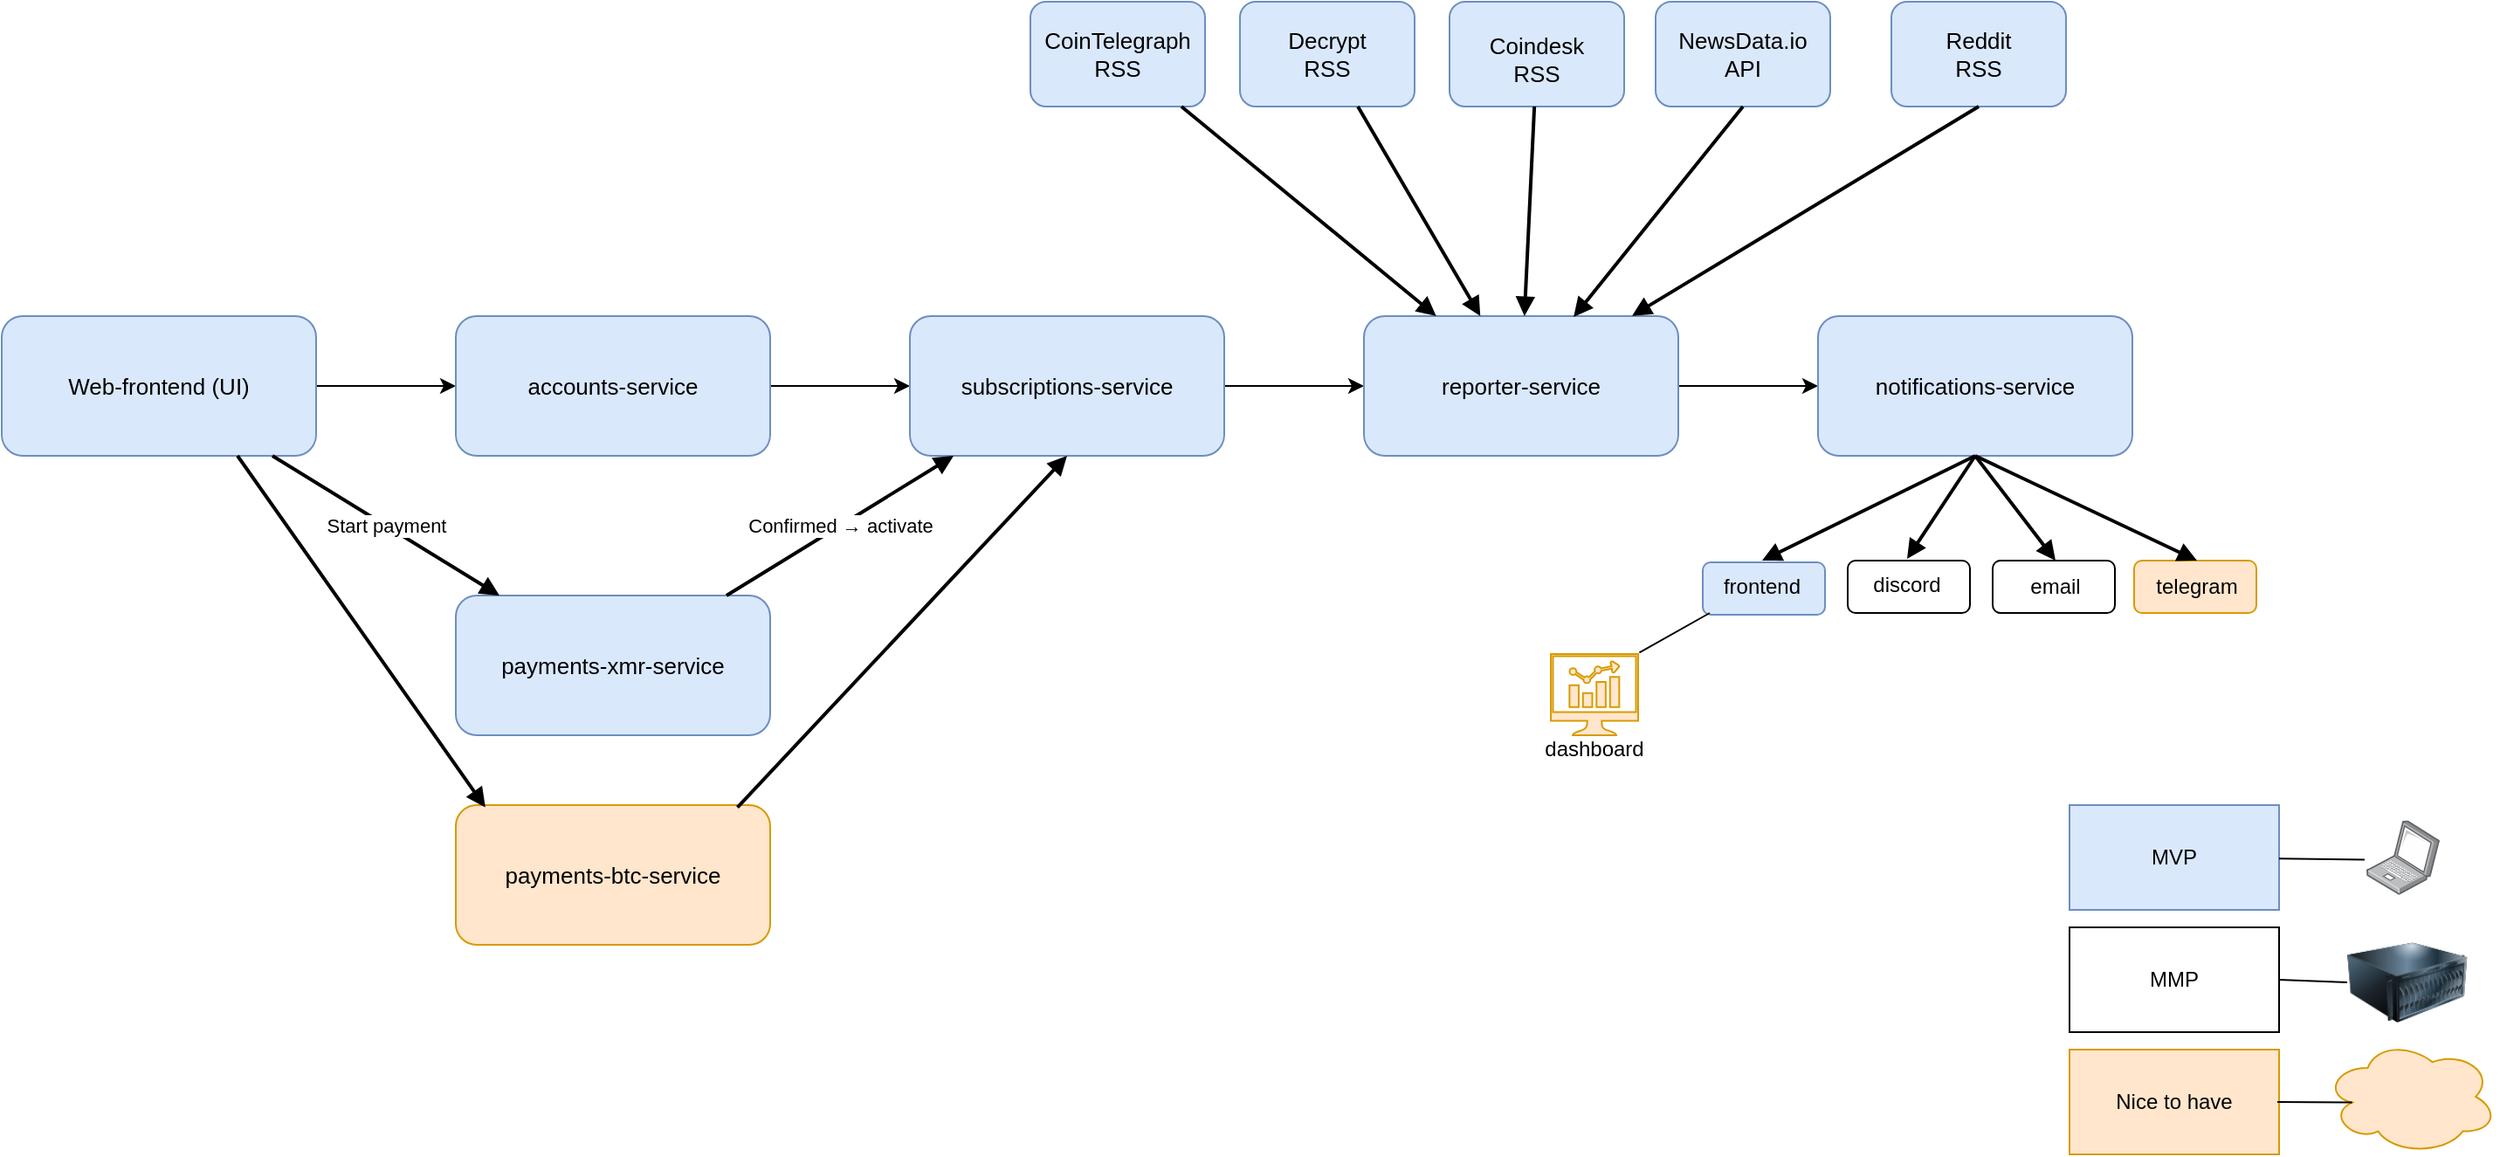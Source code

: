 <mxfile version="28.2.8">
  <diagram id="crypto-report-architecture" name="Crypto Report Architecture">
    <mxGraphModel dx="1740" dy="865" grid="0" gridSize="10" guides="1" tooltips="1" connect="1" arrows="1" fold="1" page="1" pageScale="1" pageWidth="827" pageHeight="1169" math="0" shadow="0">
      <root>
        <mxCell id="0" />
        <mxCell id="1" parent="0" />
        <mxCell id="8w5x9YnXfVrMmDPxOVFb-7" value="" style="edgeStyle=orthogonalEdgeStyle;rounded=0;orthogonalLoop=1;jettySize=auto;html=1;" parent="1" source="frontend" target="accounts" edge="1">
          <mxGeometry relative="1" as="geometry" />
        </mxCell>
        <mxCell id="frontend" value="Web-frontend (UI)" style="rounded=1;whiteSpace=wrap;html=1;fontSize=13;fillColor=#dae8fc;strokeColor=#6c8ebf;" parent="1" vertex="1">
          <mxGeometry x="153" y="240" width="180" height="80" as="geometry" />
        </mxCell>
        <mxCell id="8w5x9YnXfVrMmDPxOVFb-2" value="" style="edgeStyle=orthogonalEdgeStyle;rounded=0;orthogonalLoop=1;jettySize=auto;html=1;" parent="1" source="accounts" target="subs" edge="1">
          <mxGeometry relative="1" as="geometry" />
        </mxCell>
        <mxCell id="accounts" value="accounts-service" style="rounded=1;whiteSpace=wrap;html=1;fontSize=13;fillColor=#dae8fc;strokeColor=#6c8ebf;" parent="1" vertex="1">
          <mxGeometry x="413" y="240" width="180" height="80" as="geometry" />
        </mxCell>
        <mxCell id="8w5x9YnXfVrMmDPxOVFb-5" value="" style="edgeStyle=orthogonalEdgeStyle;rounded=0;orthogonalLoop=1;jettySize=auto;html=1;" parent="1" source="subs" target="reporter" edge="1">
          <mxGeometry relative="1" as="geometry" />
        </mxCell>
        <mxCell id="subs" value="subscriptions-service" style="rounded=1;whiteSpace=wrap;html=1;fontSize=13;fillColor=#dae8fc;strokeColor=#6c8ebf;" parent="1" vertex="1">
          <mxGeometry x="673" y="240" width="180" height="80" as="geometry" />
        </mxCell>
        <mxCell id="payments" value="payments-xmr-service" style="rounded=1;whiteSpace=wrap;html=1;fontSize=13;fillColor=#dae8fc;strokeColor=#6c8ebf;" parent="1" vertex="1">
          <mxGeometry x="413" y="400" width="180" height="80" as="geometry" />
        </mxCell>
        <mxCell id="8w5x9YnXfVrMmDPxOVFb-6" value="" style="edgeStyle=orthogonalEdgeStyle;rounded=0;orthogonalLoop=1;jettySize=auto;html=1;" parent="1" source="reporter" target="notif" edge="1">
          <mxGeometry relative="1" as="geometry" />
        </mxCell>
        <mxCell id="reporter" value="reporter-service" style="rounded=1;whiteSpace=wrap;html=1;fontSize=13;fillColor=#dae8fc;strokeColor=#6c8ebf;" parent="1" vertex="1">
          <mxGeometry x="933" y="240" width="180" height="80" as="geometry" />
        </mxCell>
        <mxCell id="notif" value="notifications-service" style="rounded=1;whiteSpace=wrap;html=1;fontSize=13;fillColor=#dae8fc;strokeColor=#6c8ebf;" parent="1" vertex="1">
          <mxGeometry x="1193" y="240" width="180" height="80" as="geometry" />
        </mxCell>
        <mxCell id="src1" value="CoinTelegraph RSS" style="rounded=1;whiteSpace=wrap;html=1;fontSize=13;fillColor=#dae8fc;strokeColor=#6c8ebf;" parent="1" vertex="1">
          <mxGeometry x="742" y="60" width="100" height="60" as="geometry" />
        </mxCell>
        <mxCell id="src2" value="Decrypt&lt;br&gt;RSS" style="rounded=1;whiteSpace=wrap;html=1;fontSize=13;fillColor=#dae8fc;strokeColor=#6c8ebf;" parent="1" vertex="1">
          <mxGeometry x="862" y="60" width="100" height="60" as="geometry" />
        </mxCell>
        <mxCell id="src3" value="&lt;table&gt;&lt;tbody&gt;&lt;tr&gt;&lt;td data-col-size=&quot;sm&quot; data-end=&quot;2685&quot; data-start=&quot;2681&quot;&gt;&lt;/td&gt;&lt;/tr&gt;&lt;/tbody&gt;&lt;/table&gt;&lt;table&gt;&lt;tbody&gt;&lt;tr&gt;&lt;td data-end=&quot;2696&quot; data-start=&quot;2685&quot; data-col-size=&quot;sm&quot;&gt;Coindesk&lt;br&gt;RSS&lt;br&gt;&lt;/td&gt;&lt;/tr&gt;&lt;/tbody&gt;&lt;/table&gt;" style="rounded=1;whiteSpace=wrap;html=1;fontSize=13;fillColor=#dae8fc;strokeColor=#6c8ebf;" parent="1" vertex="1">
          <mxGeometry x="982" y="60" width="100" height="60" as="geometry" />
        </mxCell>
        <mxCell id="a2" value="Start payment" style="endArrow=block;html=1;strokeWidth=2;strokeColor=#000000;fontSize=11;" parent="1" source="frontend" target="payments" edge="1">
          <mxGeometry as="geometry" />
        </mxCell>
        <mxCell id="a4" value="Confirmed → activate" style="endArrow=block;html=1;strokeWidth=2;strokeColor=#000000;fontSize=11;" parent="1" source="payments" target="subs" edge="1">
          <mxGeometry as="geometry" />
        </mxCell>
        <mxCell id="s1" value="" style="endArrow=block;html=1;strokeWidth=2;strokeColor=#000000;fontSize=11;" parent="1" source="src1" target="reporter" edge="1">
          <mxGeometry as="geometry" />
        </mxCell>
        <mxCell id="s2" value="" style="endArrow=block;html=1;strokeWidth=2;strokeColor=#000000;fontSize=11;" parent="1" source="src2" target="reporter" edge="1">
          <mxGeometry as="geometry" />
        </mxCell>
        <mxCell id="s3" value="" style="endArrow=block;html=1;strokeWidth=2;strokeColor=#000000;fontSize=11;" parent="1" source="src3" target="reporter" edge="1">
          <mxGeometry as="geometry" />
        </mxCell>
        <mxCell id="8w5x9YnXfVrMmDPxOVFb-8" value="NewsData.io&lt;br&gt;API" style="rounded=1;whiteSpace=wrap;html=1;fontSize=13;fillColor=#dae8fc;strokeColor=#6c8ebf;" parent="1" vertex="1">
          <mxGeometry x="1100" y="60" width="100" height="60" as="geometry" />
        </mxCell>
        <mxCell id="8w5x9YnXfVrMmDPxOVFb-10" value="" style="endArrow=block;html=1;strokeWidth=2;strokeColor=#000000;fontSize=11;entryX=0.667;entryY=0.007;entryDx=0;entryDy=0;exitX=0.5;exitY=1;exitDx=0;exitDy=0;entryPerimeter=0;" parent="1" source="8w5x9YnXfVrMmDPxOVFb-8" target="reporter" edge="1">
          <mxGeometry as="geometry">
            <mxPoint x="1193" y="170" as="sourcePoint" />
            <mxPoint x="1153" y="240" as="targetPoint" />
          </mxGeometry>
        </mxCell>
        <mxCell id="8w5x9YnXfVrMmDPxOVFb-12" value="" style="rounded=1;whiteSpace=wrap;html=1;" parent="1" vertex="1">
          <mxGeometry x="1210" y="380" width="70" height="30" as="geometry" />
        </mxCell>
        <mxCell id="8w5x9YnXfVrMmDPxOVFb-13" value="" style="rounded=1;whiteSpace=wrap;html=1;" parent="1" vertex="1">
          <mxGeometry x="1293" y="380" width="70" height="30" as="geometry" />
        </mxCell>
        <mxCell id="8w5x9YnXfVrMmDPxOVFb-15" value="discord" style="text;html=1;whiteSpace=wrap;strokeColor=none;fillColor=none;align=center;verticalAlign=middle;rounded=0;" parent="1" vertex="1">
          <mxGeometry x="1214" y="379" width="60" height="30" as="geometry" />
        </mxCell>
        <mxCell id="8w5x9YnXfVrMmDPxOVFb-16" value="email" style="text;html=1;whiteSpace=wrap;align=center;verticalAlign=middle;rounded=0;" parent="1" vertex="1">
          <mxGeometry x="1299" y="380" width="60" height="30" as="geometry" />
        </mxCell>
        <mxCell id="8w5x9YnXfVrMmDPxOVFb-17" value="" style="rounded=1;whiteSpace=wrap;html=1;fillColor=#dae8fc;strokeColor=#6c8ebf;" parent="1" vertex="1">
          <mxGeometry x="1127" y="381" width="70" height="30" as="geometry" />
        </mxCell>
        <mxCell id="8w5x9YnXfVrMmDPxOVFb-18" value="frontend" style="text;html=1;whiteSpace=wrap;align=center;verticalAlign=middle;rounded=0;" parent="1" vertex="1">
          <mxGeometry x="1131" y="380" width="60" height="30" as="geometry" />
        </mxCell>
        <mxCell id="8w5x9YnXfVrMmDPxOVFb-19" value="" style="endArrow=block;html=1;strokeWidth=2;strokeColor=#000000;fontSize=11;exitX=0.5;exitY=1;exitDx=0;exitDy=0;entryX=0.5;entryY=0;entryDx=0;entryDy=0;" parent="1" source="notif" target="8w5x9YnXfVrMmDPxOVFb-15" edge="1">
          <mxGeometry as="geometry">
            <mxPoint x="1313" y="430" as="sourcePoint" />
            <mxPoint x="1283" y="380" as="targetPoint" />
          </mxGeometry>
        </mxCell>
        <mxCell id="8w5x9YnXfVrMmDPxOVFb-20" value="" style="endArrow=block;html=1;strokeWidth=2;strokeColor=#000000;fontSize=11;exitX=0.5;exitY=1;exitDx=0;exitDy=0;entryX=0.5;entryY=0;entryDx=0;entryDy=0;" parent="1" source="notif" target="8w5x9YnXfVrMmDPxOVFb-18" edge="1">
          <mxGeometry as="geometry">
            <mxPoint x="1273" y="330" as="sourcePoint" />
            <mxPoint x="1193" y="370" as="targetPoint" />
          </mxGeometry>
        </mxCell>
        <mxCell id="8w5x9YnXfVrMmDPxOVFb-23" value="" style="endArrow=block;html=1;strokeWidth=2;strokeColor=#000000;fontSize=11;entryX=0.5;entryY=0;entryDx=0;entryDy=0;exitX=0.5;exitY=1;exitDx=0;exitDy=0;" parent="1" source="notif" target="8w5x9YnXfVrMmDPxOVFb-16" edge="1">
          <mxGeometry as="geometry">
            <mxPoint x="1433" y="490" as="sourcePoint" />
            <mxPoint x="1313" y="610" as="targetPoint" />
          </mxGeometry>
        </mxCell>
        <mxCell id="8w5x9YnXfVrMmDPxOVFb-24" value="payments-btc-service" style="rounded=1;whiteSpace=wrap;html=1;fontSize=13;fillColor=#ffe6cc;strokeColor=#d79b00;" parent="1" vertex="1">
          <mxGeometry x="413" y="520" width="180" height="80" as="geometry" />
        </mxCell>
        <mxCell id="8w5x9YnXfVrMmDPxOVFb-25" value="" style="rounded=1;whiteSpace=wrap;html=1;fillColor=#ffe6cc;strokeColor=#d79b00;" parent="1" vertex="1">
          <mxGeometry x="1374" y="380" width="70" height="30" as="geometry" />
        </mxCell>
        <mxCell id="8w5x9YnXfVrMmDPxOVFb-26" value="telegram" style="text;html=1;whiteSpace=wrap;strokeColor=none;fillColor=none;align=center;verticalAlign=middle;rounded=0;" parent="1" vertex="1">
          <mxGeometry x="1380" y="380" width="60" height="30" as="geometry" />
        </mxCell>
        <mxCell id="8w5x9YnXfVrMmDPxOVFb-27" value="Reddit&lt;br&gt;RSS" style="rounded=1;whiteSpace=wrap;html=1;fontSize=13;fillColor=#dae8fc;strokeColor=#6c8ebf;" parent="1" vertex="1">
          <mxGeometry x="1235" y="60" width="100" height="60" as="geometry" />
        </mxCell>
        <mxCell id="8w5x9YnXfVrMmDPxOVFb-28" value="" style="endArrow=block;html=1;strokeWidth=2;strokeColor=#000000;fontSize=11;entryX=0.853;entryY=-0.002;entryDx=0;entryDy=0;exitX=0.5;exitY=1;exitDx=0;exitDy=0;entryPerimeter=0;" parent="1" source="8w5x9YnXfVrMmDPxOVFb-27" target="reporter" edge="1">
          <mxGeometry as="geometry">
            <mxPoint x="1423" y="160" as="sourcePoint" />
            <mxPoint x="1303" y="280" as="targetPoint" />
          </mxGeometry>
        </mxCell>
        <mxCell id="8w5x9YnXfVrMmDPxOVFb-29" value="MVP" style="rounded=0;whiteSpace=wrap;html=1;fillColor=#dae8fc;strokeColor=#6c8ebf;imageWidth=24;imageHeight=24;" parent="1" vertex="1">
          <mxGeometry x="1337" y="520" width="120" height="60" as="geometry" />
        </mxCell>
        <mxCell id="8w5x9YnXfVrMmDPxOVFb-30" value="MMP" style="rounded=0;whiteSpace=wrap;html=1;" parent="1" vertex="1">
          <mxGeometry x="1337" y="590" width="120" height="60" as="geometry" />
        </mxCell>
        <mxCell id="8w5x9YnXfVrMmDPxOVFb-31" value="Nice to have" style="rounded=0;whiteSpace=wrap;html=1;fillColor=#ffe6cc;strokeColor=#d79b00;" parent="1" vertex="1">
          <mxGeometry x="1337" y="660" width="120" height="60" as="geometry" />
        </mxCell>
        <mxCell id="8w5x9YnXfVrMmDPxOVFb-32" value="" style="endArrow=block;html=1;strokeWidth=2;strokeColor=#000000;fontSize=11;exitX=0.5;exitY=1;exitDx=0;exitDy=0;entryX=0.5;entryY=0;entryDx=0;entryDy=0;" parent="1" source="notif" target="8w5x9YnXfVrMmDPxOVFb-26" edge="1">
          <mxGeometry as="geometry">
            <mxPoint x="1383" y="340" as="sourcePoint" />
            <mxPoint x="1423" y="360" as="targetPoint" />
          </mxGeometry>
        </mxCell>
        <mxCell id="pjfJJXKttcQccKvAJDV4-1" value="" style="ellipse;shape=cloud;whiteSpace=wrap;html=1;fillColor=#ffe6cc;strokeColor=#d79b00;" vertex="1" parent="1">
          <mxGeometry x="1483" y="654" width="99" height="66" as="geometry" />
        </mxCell>
        <mxCell id="pjfJJXKttcQccKvAJDV4-2" value="" style="image;html=1;image=img/lib/clip_art/computers/Server_128x128.png" vertex="1" parent="1">
          <mxGeometry x="1496" y="590" width="69" height="63" as="geometry" />
        </mxCell>
        <mxCell id="pjfJJXKttcQccKvAJDV4-3" value="" style="image;points=[];aspect=fixed;html=1;align=center;shadow=0;dashed=0;image=img/lib/allied_telesis/computer_and_terminals/Laptop.svg;" vertex="1" parent="1">
          <mxGeometry x="1507" y="528.7" width="42" height="42.6" as="geometry" />
        </mxCell>
        <mxCell id="pjfJJXKttcQccKvAJDV4-4" value="" style="endArrow=none;html=1;rounded=0;entryX=-0.024;entryY=0.529;entryDx=0;entryDy=0;entryPerimeter=0;" edge="1" parent="1" source="8w5x9YnXfVrMmDPxOVFb-29" target="pjfJJXKttcQccKvAJDV4-3">
          <mxGeometry width="50" height="50" relative="1" as="geometry">
            <mxPoint x="876" y="458" as="sourcePoint" />
            <mxPoint x="926" y="408" as="targetPoint" />
          </mxGeometry>
        </mxCell>
        <mxCell id="pjfJJXKttcQccKvAJDV4-5" value="" style="endArrow=none;html=1;rounded=0;exitX=1;exitY=0.5;exitDx=0;exitDy=0;entryX=0;entryY=0.5;entryDx=0;entryDy=0;" edge="1" parent="1" source="8w5x9YnXfVrMmDPxOVFb-30" target="pjfJJXKttcQccKvAJDV4-2">
          <mxGeometry width="50" height="50" relative="1" as="geometry">
            <mxPoint x="1316" y="782" as="sourcePoint" />
            <mxPoint x="1479" y="620" as="targetPoint" />
          </mxGeometry>
        </mxCell>
        <mxCell id="pjfJJXKttcQccKvAJDV4-6" value="" style="endArrow=none;html=1;rounded=0;entryX=0.16;entryY=0.55;entryDx=0;entryDy=0;entryPerimeter=0;" edge="1" parent="1" target="pjfJJXKttcQccKvAJDV4-1">
          <mxGeometry width="50" height="50" relative="1" as="geometry">
            <mxPoint x="1456" y="690" as="sourcePoint" />
            <mxPoint x="1214" y="700" as="targetPoint" />
          </mxGeometry>
        </mxCell>
        <mxCell id="pjfJJXKttcQccKvAJDV4-7" value="" style="sketch=0;pointerEvents=1;shadow=0;dashed=0;html=1;strokeColor=#d79b00;fillColor=#ffe6cc;aspect=fixed;labelPosition=center;verticalLabelPosition=bottom;verticalAlign=top;align=center;outlineConnect=0;shape=mxgraph.vvd.nsx_dashboard;" vertex="1" parent="1">
          <mxGeometry x="1040" y="433.5" width="50" height="46.5" as="geometry" />
        </mxCell>
        <mxCell id="pjfJJXKttcQccKvAJDV4-8" value="" style="endArrow=none;html=1;rounded=0;entryX=0;entryY=1;entryDx=0;entryDy=0;exitX=1.014;exitY=-0.018;exitDx=0;exitDy=0;exitPerimeter=0;" edge="1" parent="1" source="pjfJJXKttcQccKvAJDV4-7" target="8w5x9YnXfVrMmDPxOVFb-18">
          <mxGeometry width="50" height="50" relative="1" as="geometry">
            <mxPoint x="726" y="458" as="sourcePoint" />
            <mxPoint x="776" y="408" as="targetPoint" />
          </mxGeometry>
        </mxCell>
        <mxCell id="pjfJJXKttcQccKvAJDV4-9" value="dashboard" style="text;html=1;whiteSpace=wrap;strokeColor=none;fillColor=none;align=center;verticalAlign=middle;rounded=0;" vertex="1" parent="1">
          <mxGeometry x="1035" y="473" width="60" height="30" as="geometry" />
        </mxCell>
        <mxCell id="pjfJJXKttcQccKvAJDV4-11" value="" style="endArrow=block;html=1;strokeWidth=2;strokeColor=#000000;fontSize=11;exitX=0.75;exitY=1;exitDx=0;exitDy=0;entryX=0.094;entryY=0.016;entryDx=0;entryDy=0;entryPerimeter=0;" edge="1" parent="1" source="frontend" target="8w5x9YnXfVrMmDPxOVFb-24">
          <mxGeometry as="geometry">
            <mxPoint x="392" y="646" as="sourcePoint" />
            <mxPoint x="368" y="549" as="targetPoint" />
          </mxGeometry>
        </mxCell>
        <mxCell id="pjfJJXKttcQccKvAJDV4-12" value="" style="endArrow=block;html=1;strokeWidth=2;strokeColor=#000000;fontSize=11;exitX=0.896;exitY=0.016;exitDx=0;exitDy=0;entryX=0.5;entryY=1;entryDx=0;entryDy=0;exitPerimeter=0;" edge="1" parent="1" source="8w5x9YnXfVrMmDPxOVFb-24" target="subs">
          <mxGeometry as="geometry">
            <mxPoint x="460" y="502" as="sourcePoint" />
            <mxPoint x="338" y="562" as="targetPoint" />
          </mxGeometry>
        </mxCell>
      </root>
    </mxGraphModel>
  </diagram>
</mxfile>
